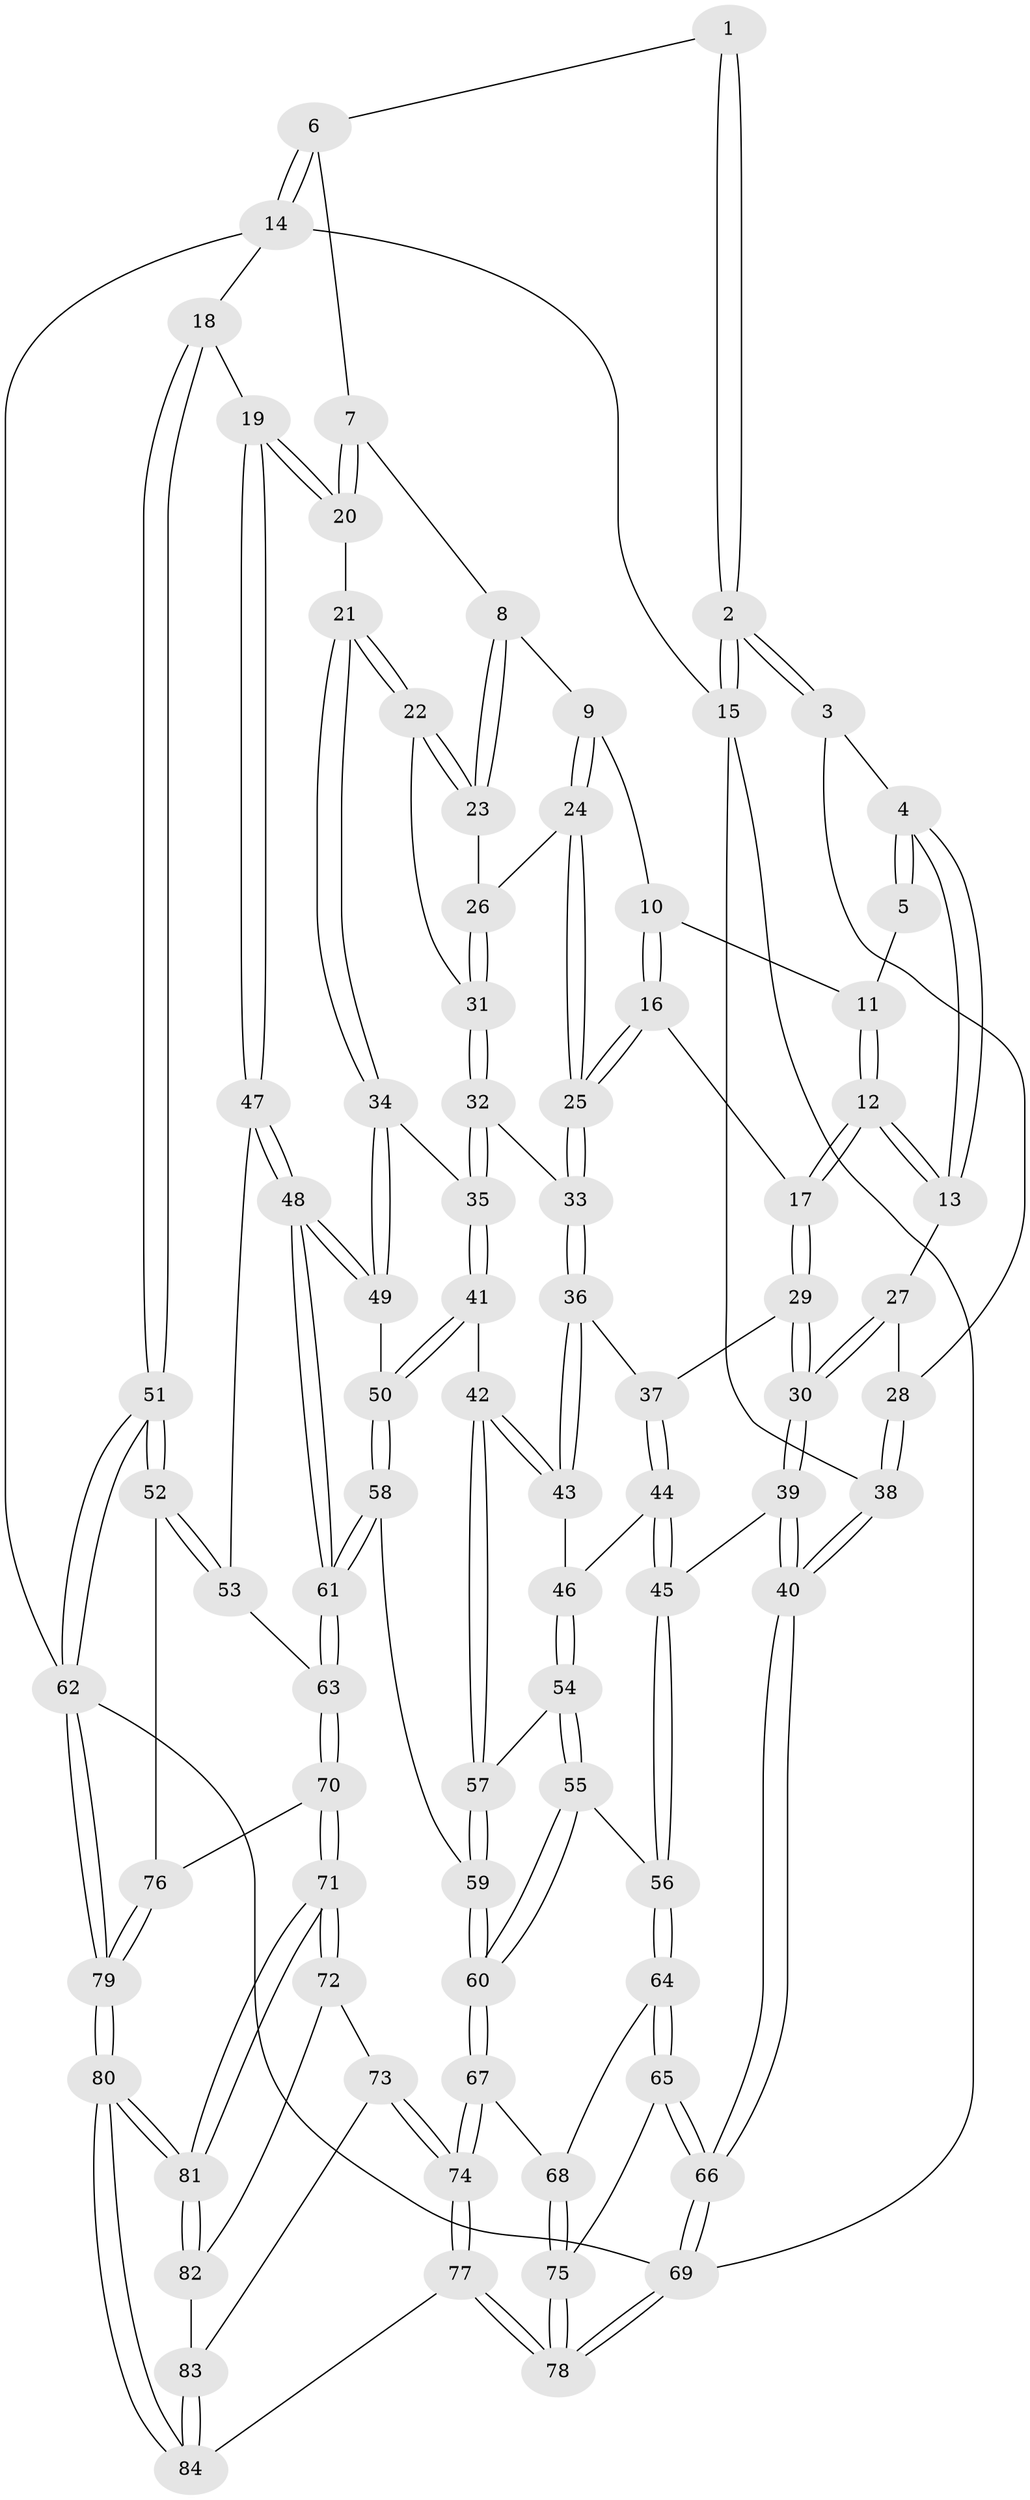// Generated by graph-tools (version 1.1) at 2025/51/03/09/25 03:51:03]
// undirected, 84 vertices, 207 edges
graph export_dot {
graph [start="1"]
  node [color=gray90,style=filled];
  1 [pos="+0.2850642546331734+0"];
  2 [pos="+0+0"];
  3 [pos="+0.07540207441646729+0.1488375606147699"];
  4 [pos="+0.13190107830615677+0.18991698118411898"];
  5 [pos="+0.2753629007321771+0.09759280689578659"];
  6 [pos="+0.6163277102042125+0"];
  7 [pos="+0.6086266440489474+0"];
  8 [pos="+0.5323387113753274+0.09792725228857738"];
  9 [pos="+0.4797444383712085+0.15214562480825997"];
  10 [pos="+0.36564488681270646+0.17124591347750803"];
  11 [pos="+0.29092187651810464+0.12543197613647383"];
  12 [pos="+0.24960983526553052+0.28366471728978715"];
  13 [pos="+0.15501125479872066+0.24229235630129795"];
  14 [pos="+1+0"];
  15 [pos="+0+0"];
  16 [pos="+0.3261844221312638+0.30744762880104687"];
  17 [pos="+0.25064095475556514+0.2847980346052147"];
  18 [pos="+1+0.20155747082706388"];
  19 [pos="+0.8405616747807116+0.36528995585675195"];
  20 [pos="+0.7620873632925005+0.3581622670579284"];
  21 [pos="+0.7089558575114234+0.3856100028677665"];
  22 [pos="+0.5882751993232537+0.3184397634891965"];
  23 [pos="+0.5625681944615486+0.23844115380148198"];
  24 [pos="+0.45833162162812807+0.2513960003268786"];
  25 [pos="+0.3275692938189627+0.30864388911507185"];
  26 [pos="+0.4832452906125973+0.29439088906926275"];
  27 [pos="+0.14157365279050507+0.2608744258326767"];
  28 [pos="+0.004727711514534071+0.33525277951934945"];
  29 [pos="+0.18354301670027462+0.4190987253777445"];
  30 [pos="+0.116580277829024+0.44060412544766303"];
  31 [pos="+0.4945845492237642+0.3175574032349667"];
  32 [pos="+0.46075524221244724+0.37845135616945225"];
  33 [pos="+0.34202726509060527+0.3442685845318435"];
  34 [pos="+0.6993669663776804+0.39775771169702706"];
  35 [pos="+0.4897326241655505+0.4622536166185349"];
  36 [pos="+0.32341722329620043+0.4282827478021764"];
  37 [pos="+0.1960887951287089+0.42386623884174524"];
  38 [pos="+0+0.522724714326003"];
  39 [pos="+0+0.5390070190470277"];
  40 [pos="+0+0.5380399236828621"];
  41 [pos="+0.47550650786880844+0.4874250270432735"];
  42 [pos="+0.4590386397347599+0.4972500508092462"];
  43 [pos="+0.33235064429714506+0.45346892061952"];
  44 [pos="+0.25753793638005507+0.5119865712765069"];
  45 [pos="+0.04695343204020787+0.5708958672596687"];
  46 [pos="+0.2949242854204661+0.5231958125753357"];
  47 [pos="+0.8658170503039099+0.531523807298516"];
  48 [pos="+0.6937238133514886+0.6521796384497436"];
  49 [pos="+0.6679233340184281+0.5439380166172083"];
  50 [pos="+0.5488615205746887+0.5605594483082257"];
  51 [pos="+1+0.7791702882020034"];
  52 [pos="+1+0.7780059014406205"];
  53 [pos="+0.8981137733755117+0.5863730531466502"];
  54 [pos="+0.2994269216083786+0.5492365842465284"];
  55 [pos="+0.3000763687332469+0.6611221596924219"];
  56 [pos="+0.18473425667417956+0.6642564799405831"];
  57 [pos="+0.44912412203868+0.5196792199622782"];
  58 [pos="+0.532319867553079+0.69211663535162"];
  59 [pos="+0.3943260793642353+0.7060842309346597"];
  60 [pos="+0.3874843471862155+0.710321673338727"];
  61 [pos="+0.6854919552972002+0.7390144814212084"];
  62 [pos="+1+1"];
  63 [pos="+0.7067488323414212+0.7721840494280628"];
  64 [pos="+0.15989603909355415+0.7958564399096973"];
  65 [pos="+0.05171259058772397+0.9060322159703132"];
  66 [pos="+0+1"];
  67 [pos="+0.37849270875510094+0.8217694761977914"];
  68 [pos="+0.3093700156771624+0.8523612719345017"];
  69 [pos="+0+1"];
  70 [pos="+0.713358359660139+0.7898892537702566"];
  71 [pos="+0.6768437844977471+0.8765733080818727"];
  72 [pos="+0.4663780191544453+0.8776801559364126"];
  73 [pos="+0.44679259854560394+0.875017573779666"];
  74 [pos="+0.4119219663290373+0.8667785579495756"];
  75 [pos="+0.25942992920964525+0.910385869873226"];
  76 [pos="+0.7852946004731189+0.7970956102733185"];
  77 [pos="+0.3728451291759096+1"];
  78 [pos="+0.2650032985985569+1"];
  79 [pos="+1+1"];
  80 [pos="+0.7118177318626925+1"];
  81 [pos="+0.6916489012570599+1"];
  82 [pos="+0.518010502830853+0.9680971393899606"];
  83 [pos="+0.49502736749488463+0.976797839236372"];
  84 [pos="+0.4637518862172789+1"];
  1 -- 2;
  1 -- 2;
  1 -- 6;
  2 -- 3;
  2 -- 3;
  2 -- 15;
  2 -- 15;
  3 -- 4;
  3 -- 28;
  4 -- 5;
  4 -- 5;
  4 -- 13;
  4 -- 13;
  5 -- 11;
  6 -- 7;
  6 -- 14;
  6 -- 14;
  7 -- 8;
  7 -- 20;
  7 -- 20;
  8 -- 9;
  8 -- 23;
  8 -- 23;
  9 -- 10;
  9 -- 24;
  9 -- 24;
  10 -- 11;
  10 -- 16;
  10 -- 16;
  11 -- 12;
  11 -- 12;
  12 -- 13;
  12 -- 13;
  12 -- 17;
  12 -- 17;
  13 -- 27;
  14 -- 15;
  14 -- 18;
  14 -- 62;
  15 -- 38;
  15 -- 69;
  16 -- 17;
  16 -- 25;
  16 -- 25;
  17 -- 29;
  17 -- 29;
  18 -- 19;
  18 -- 51;
  18 -- 51;
  19 -- 20;
  19 -- 20;
  19 -- 47;
  19 -- 47;
  20 -- 21;
  21 -- 22;
  21 -- 22;
  21 -- 34;
  21 -- 34;
  22 -- 23;
  22 -- 23;
  22 -- 31;
  23 -- 26;
  24 -- 25;
  24 -- 25;
  24 -- 26;
  25 -- 33;
  25 -- 33;
  26 -- 31;
  26 -- 31;
  27 -- 28;
  27 -- 30;
  27 -- 30;
  28 -- 38;
  28 -- 38;
  29 -- 30;
  29 -- 30;
  29 -- 37;
  30 -- 39;
  30 -- 39;
  31 -- 32;
  31 -- 32;
  32 -- 33;
  32 -- 35;
  32 -- 35;
  33 -- 36;
  33 -- 36;
  34 -- 35;
  34 -- 49;
  34 -- 49;
  35 -- 41;
  35 -- 41;
  36 -- 37;
  36 -- 43;
  36 -- 43;
  37 -- 44;
  37 -- 44;
  38 -- 40;
  38 -- 40;
  39 -- 40;
  39 -- 40;
  39 -- 45;
  40 -- 66;
  40 -- 66;
  41 -- 42;
  41 -- 50;
  41 -- 50;
  42 -- 43;
  42 -- 43;
  42 -- 57;
  42 -- 57;
  43 -- 46;
  44 -- 45;
  44 -- 45;
  44 -- 46;
  45 -- 56;
  45 -- 56;
  46 -- 54;
  46 -- 54;
  47 -- 48;
  47 -- 48;
  47 -- 53;
  48 -- 49;
  48 -- 49;
  48 -- 61;
  48 -- 61;
  49 -- 50;
  50 -- 58;
  50 -- 58;
  51 -- 52;
  51 -- 52;
  51 -- 62;
  51 -- 62;
  52 -- 53;
  52 -- 53;
  52 -- 76;
  53 -- 63;
  54 -- 55;
  54 -- 55;
  54 -- 57;
  55 -- 56;
  55 -- 60;
  55 -- 60;
  56 -- 64;
  56 -- 64;
  57 -- 59;
  57 -- 59;
  58 -- 59;
  58 -- 61;
  58 -- 61;
  59 -- 60;
  59 -- 60;
  60 -- 67;
  60 -- 67;
  61 -- 63;
  61 -- 63;
  62 -- 79;
  62 -- 79;
  62 -- 69;
  63 -- 70;
  63 -- 70;
  64 -- 65;
  64 -- 65;
  64 -- 68;
  65 -- 66;
  65 -- 66;
  65 -- 75;
  66 -- 69;
  66 -- 69;
  67 -- 68;
  67 -- 74;
  67 -- 74;
  68 -- 75;
  68 -- 75;
  69 -- 78;
  69 -- 78;
  70 -- 71;
  70 -- 71;
  70 -- 76;
  71 -- 72;
  71 -- 72;
  71 -- 81;
  71 -- 81;
  72 -- 73;
  72 -- 82;
  73 -- 74;
  73 -- 74;
  73 -- 83;
  74 -- 77;
  74 -- 77;
  75 -- 78;
  75 -- 78;
  76 -- 79;
  76 -- 79;
  77 -- 78;
  77 -- 78;
  77 -- 84;
  79 -- 80;
  79 -- 80;
  80 -- 81;
  80 -- 81;
  80 -- 84;
  80 -- 84;
  81 -- 82;
  81 -- 82;
  82 -- 83;
  83 -- 84;
  83 -- 84;
}
